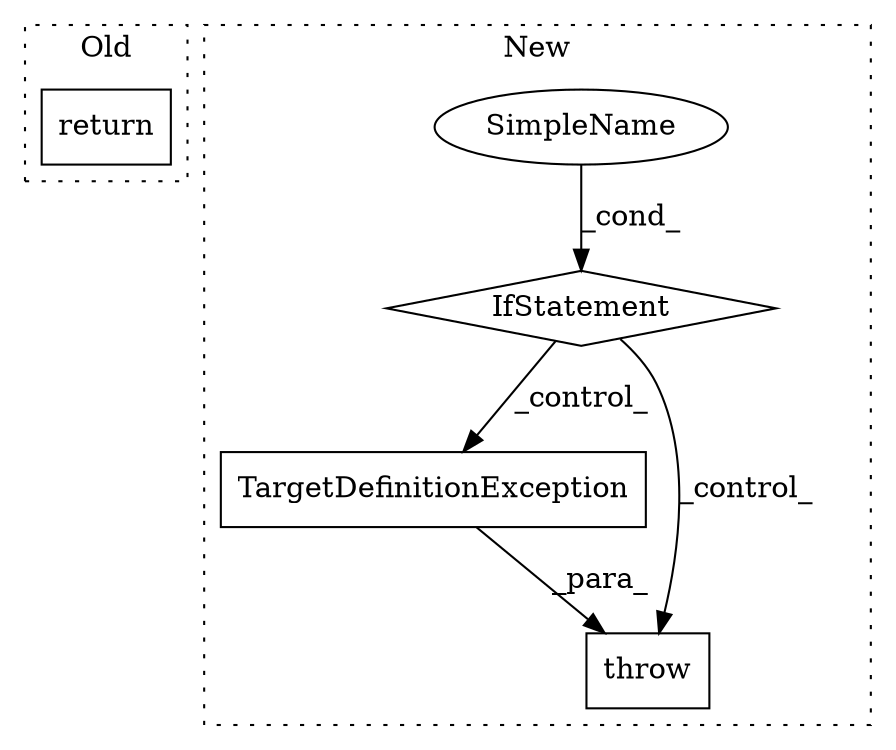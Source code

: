 digraph G {
subgraph cluster0 {
1 [label="return" a="41" s="7709" l="7" shape="box"];
label = "Old";
style="dotted";
}
subgraph cluster1 {
2 [label="TargetDefinitionException" a="32" s="8251,8361" l="26,1" shape="box"];
3 [label="IfStatement" a="25" s="8008,8034" l="4,2" shape="diamond"];
4 [label="SimpleName" a="42" s="" l="" shape="ellipse"];
5 [label="throw" a="53" s="8245" l="6" shape="box"];
label = "New";
style="dotted";
}
2 -> 5 [label="_para_"];
3 -> 5 [label="_control_"];
3 -> 2 [label="_control_"];
4 -> 3 [label="_cond_"];
}